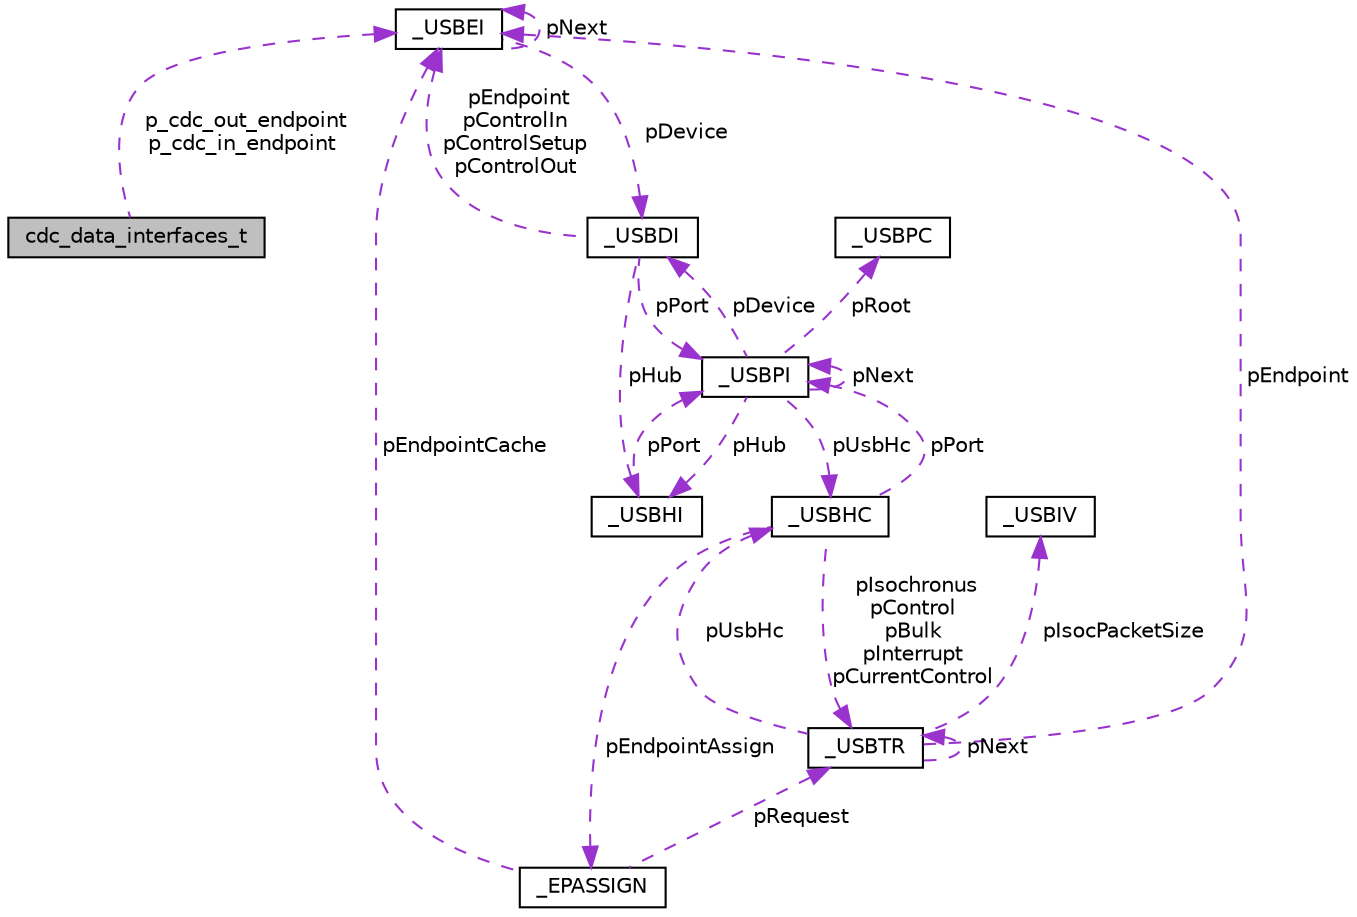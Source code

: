 digraph "cdc_data_interfaces_t"
{
 // LATEX_PDF_SIZE
  edge [fontname="Helvetica",fontsize="10",labelfontname="Helvetica",labelfontsize="10"];
  node [fontname="Helvetica",fontsize="10",shape=record];
  Node1 [label="cdc_data_interfaces_t",height=0.2,width=0.4,color="black", fillcolor="grey75", style="filled", fontcolor="black",tooltip=" "];
  Node2 -> Node1 [dir="back",color="darkorchid3",fontsize="10",style="dashed",label=" p_cdc_out_endpoint\np_cdc_in_endpoint" ,fontname="Helvetica"];
  Node2 [label="_USBEI",height=0.2,width=0.4,color="black", fillcolor="white", style="filled",URL="$d2/d02/struct__USBEI.html",tooltip=" "];
  Node2 -> Node2 [dir="back",color="darkorchid3",fontsize="10",style="dashed",label=" pNext" ,fontname="Helvetica"];
  Node3 -> Node2 [dir="back",color="darkorchid3",fontsize="10",style="dashed",label=" pDevice" ,fontname="Helvetica"];
  Node3 [label="_USBDI",height=0.2,width=0.4,color="black", fillcolor="white", style="filled",URL="$d0/db5/struct__USBDI.html",tooltip=" "];
  Node4 -> Node3 [dir="back",color="darkorchid3",fontsize="10",style="dashed",label=" pPort" ,fontname="Helvetica"];
  Node4 [label="_USBPI",height=0.2,width=0.4,color="black", fillcolor="white", style="filled",URL="$d7/d90/struct__USBPI.html",tooltip=" "];
  Node4 -> Node4 [dir="back",color="darkorchid3",fontsize="10",style="dashed",label=" pNext" ,fontname="Helvetica"];
  Node5 -> Node4 [dir="back",color="darkorchid3",fontsize="10",style="dashed",label=" pUsbHc" ,fontname="Helvetica"];
  Node5 [label="_USBHC",height=0.2,width=0.4,color="black", fillcolor="white", style="filled",URL="$d3/dcc/struct__USBHC.html",tooltip=" "];
  Node4 -> Node5 [dir="back",color="darkorchid3",fontsize="10",style="dashed",label=" pPort" ,fontname="Helvetica"];
  Node6 -> Node5 [dir="back",color="darkorchid3",fontsize="10",style="dashed",label=" pEndpointAssign" ,fontname="Helvetica"];
  Node6 [label="_EPASSIGN",height=0.2,width=0.4,color="black", fillcolor="white", style="filled",URL="$d8/dfa/struct__USBHC_1_1__EPASSIGN.html",tooltip=" "];
  Node7 -> Node6 [dir="back",color="darkorchid3",fontsize="10",style="dashed",label=" pRequest" ,fontname="Helvetica"];
  Node7 [label="_USBTR",height=0.2,width=0.4,color="black", fillcolor="white", style="filled",URL="$d8/ddb/struct__USBTR.html",tooltip=" "];
  Node5 -> Node7 [dir="back",color="darkorchid3",fontsize="10",style="dashed",label=" pUsbHc" ,fontname="Helvetica"];
  Node8 -> Node7 [dir="back",color="darkorchid3",fontsize="10",style="dashed",label=" pIsocPacketSize" ,fontname="Helvetica"];
  Node8 [label="_USBIV",height=0.2,width=0.4,color="black", fillcolor="white", style="filled",URL="$d1/d95/struct__USBIV.html",tooltip=" "];
  Node7 -> Node7 [dir="back",color="darkorchid3",fontsize="10",style="dashed",label=" pNext" ,fontname="Helvetica"];
  Node2 -> Node7 [dir="back",color="darkorchid3",fontsize="10",style="dashed",label=" pEndpoint" ,fontname="Helvetica"];
  Node2 -> Node6 [dir="back",color="darkorchid3",fontsize="10",style="dashed",label=" pEndpointCache" ,fontname="Helvetica"];
  Node7 -> Node5 [dir="back",color="darkorchid3",fontsize="10",style="dashed",label=" pIsochronus\npControl\npBulk\npInterrupt\npCurrentControl" ,fontname="Helvetica"];
  Node9 -> Node4 [dir="back",color="darkorchid3",fontsize="10",style="dashed",label=" pHub" ,fontname="Helvetica"];
  Node9 [label="_USBHI",height=0.2,width=0.4,color="black", fillcolor="white", style="filled",URL="$d5/dd1/struct__USBHI.html",tooltip=" "];
  Node4 -> Node9 [dir="back",color="darkorchid3",fontsize="10",style="dashed",label=" pPort" ,fontname="Helvetica"];
  Node10 -> Node4 [dir="back",color="darkorchid3",fontsize="10",style="dashed",label=" pRoot" ,fontname="Helvetica"];
  Node10 [label="_USBPC",height=0.2,width=0.4,color="black", fillcolor="white", style="filled",URL="$dc/dfb/struct__USBPC.html",tooltip=" "];
  Node3 -> Node4 [dir="back",color="darkorchid3",fontsize="10",style="dashed",label=" pDevice" ,fontname="Helvetica"];
  Node9 -> Node3 [dir="back",color="darkorchid3",fontsize="10",style="dashed",label=" pHub" ,fontname="Helvetica"];
  Node2 -> Node3 [dir="back",color="darkorchid3",fontsize="10",style="dashed",label=" pEndpoint\npControlIn\npControlSetup\npControlOut" ,fontname="Helvetica"];
}
